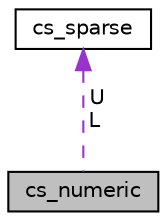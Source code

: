 digraph "cs_numeric"
{
 // INTERACTIVE_SVG=YES
  edge [fontname="Helvetica",fontsize="10",labelfontname="Helvetica",labelfontsize="10"];
  node [fontname="Helvetica",fontsize="10",shape=record];
  Node1 [label="cs_numeric",height=0.2,width=0.4,color="black", fillcolor="grey75", style="filled" fontcolor="black"];
  Node2 -> Node1 [dir="back",color="darkorchid3",fontsize="10",style="dashed",label=" U\nL" ,fontname="Helvetica"];
  Node2 [label="cs_sparse",height=0.2,width=0.4,color="black", fillcolor="white", style="filled",URL="$structcs__sparse.html"];
}
